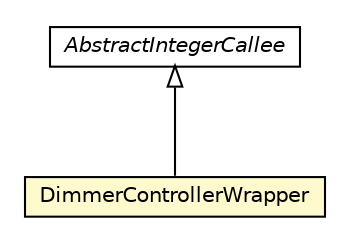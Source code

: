 #!/usr/local/bin/dot
#
# Class diagram 
# Generated by UMLGraph version R5_6-24-gf6e263 (http://www.umlgraph.org/)
#

digraph G {
	edge [fontname="Helvetica",fontsize=10,labelfontname="Helvetica",labelfontsize=10];
	node [fontname="Helvetica",fontsize=10,shape=plaintext];
	nodesep=0.25;
	ranksep=0.5;
	// org.universAAL.lddi.smarthome.exporter.devices.DimmerControllerWrapper
	c3655643 [label=<<table title="org.universAAL.lddi.smarthome.exporter.devices.DimmerControllerWrapper" border="0" cellborder="1" cellspacing="0" cellpadding="2" port="p" bgcolor="lemonChiffon" href="./DimmerControllerWrapper.html">
		<tr><td><table border="0" cellspacing="0" cellpadding="1">
<tr><td align="center" balign="center"> DimmerControllerWrapper </td></tr>
		</table></td></tr>
		</table>>, URL="./DimmerControllerWrapper.html", fontname="Helvetica", fontcolor="black", fontsize=10.0];
	// org.universAAL.lddi.smarthome.exporter.devices.AbstractIntegerCallee
	c3655653 [label=<<table title="org.universAAL.lddi.smarthome.exporter.devices.AbstractIntegerCallee" border="0" cellborder="1" cellspacing="0" cellpadding="2" port="p" href="./AbstractIntegerCallee.html">
		<tr><td><table border="0" cellspacing="0" cellpadding="1">
<tr><td align="center" balign="center"><font face="Helvetica-Oblique"> AbstractIntegerCallee </font></td></tr>
		</table></td></tr>
		</table>>, URL="./AbstractIntegerCallee.html", fontname="Helvetica", fontcolor="black", fontsize=10.0];
	//org.universAAL.lddi.smarthome.exporter.devices.DimmerControllerWrapper extends org.universAAL.lddi.smarthome.exporter.devices.AbstractIntegerCallee
	c3655653:p -> c3655643:p [dir=back,arrowtail=empty];
}

